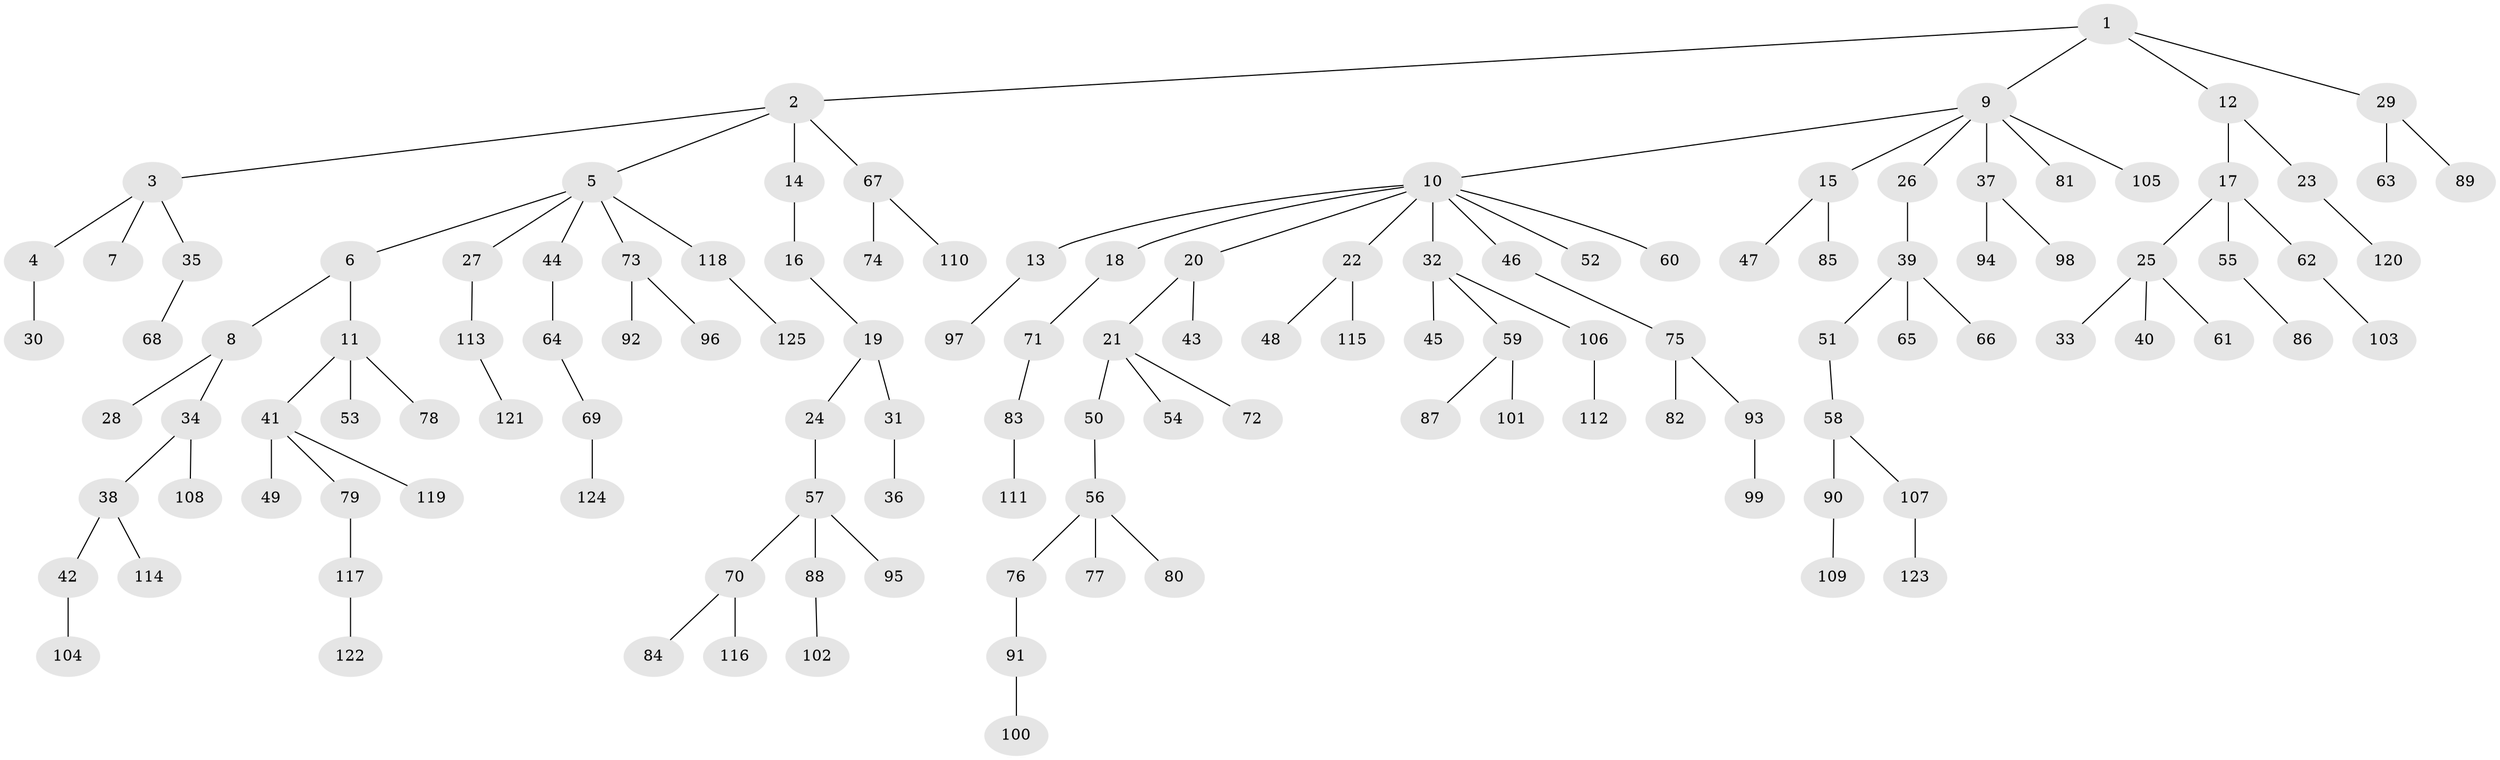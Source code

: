 // coarse degree distribution, {3: 0.1, 4: 0.04, 2: 0.38, 5: 0.04, 6: 0.02, 1: 0.42}
// Generated by graph-tools (version 1.1) at 2025/51/03/04/25 22:51:32]
// undirected, 125 vertices, 124 edges
graph export_dot {
  node [color=gray90,style=filled];
  1;
  2;
  3;
  4;
  5;
  6;
  7;
  8;
  9;
  10;
  11;
  12;
  13;
  14;
  15;
  16;
  17;
  18;
  19;
  20;
  21;
  22;
  23;
  24;
  25;
  26;
  27;
  28;
  29;
  30;
  31;
  32;
  33;
  34;
  35;
  36;
  37;
  38;
  39;
  40;
  41;
  42;
  43;
  44;
  45;
  46;
  47;
  48;
  49;
  50;
  51;
  52;
  53;
  54;
  55;
  56;
  57;
  58;
  59;
  60;
  61;
  62;
  63;
  64;
  65;
  66;
  67;
  68;
  69;
  70;
  71;
  72;
  73;
  74;
  75;
  76;
  77;
  78;
  79;
  80;
  81;
  82;
  83;
  84;
  85;
  86;
  87;
  88;
  89;
  90;
  91;
  92;
  93;
  94;
  95;
  96;
  97;
  98;
  99;
  100;
  101;
  102;
  103;
  104;
  105;
  106;
  107;
  108;
  109;
  110;
  111;
  112;
  113;
  114;
  115;
  116;
  117;
  118;
  119;
  120;
  121;
  122;
  123;
  124;
  125;
  1 -- 2;
  1 -- 9;
  1 -- 12;
  1 -- 29;
  2 -- 3;
  2 -- 5;
  2 -- 14;
  2 -- 67;
  3 -- 4;
  3 -- 7;
  3 -- 35;
  4 -- 30;
  5 -- 6;
  5 -- 27;
  5 -- 44;
  5 -- 73;
  5 -- 118;
  6 -- 8;
  6 -- 11;
  8 -- 28;
  8 -- 34;
  9 -- 10;
  9 -- 15;
  9 -- 26;
  9 -- 37;
  9 -- 81;
  9 -- 105;
  10 -- 13;
  10 -- 18;
  10 -- 20;
  10 -- 22;
  10 -- 32;
  10 -- 46;
  10 -- 52;
  10 -- 60;
  11 -- 41;
  11 -- 53;
  11 -- 78;
  12 -- 17;
  12 -- 23;
  13 -- 97;
  14 -- 16;
  15 -- 47;
  15 -- 85;
  16 -- 19;
  17 -- 25;
  17 -- 55;
  17 -- 62;
  18 -- 71;
  19 -- 24;
  19 -- 31;
  20 -- 21;
  20 -- 43;
  21 -- 50;
  21 -- 54;
  21 -- 72;
  22 -- 48;
  22 -- 115;
  23 -- 120;
  24 -- 57;
  25 -- 33;
  25 -- 40;
  25 -- 61;
  26 -- 39;
  27 -- 113;
  29 -- 63;
  29 -- 89;
  31 -- 36;
  32 -- 45;
  32 -- 59;
  32 -- 106;
  34 -- 38;
  34 -- 108;
  35 -- 68;
  37 -- 94;
  37 -- 98;
  38 -- 42;
  38 -- 114;
  39 -- 51;
  39 -- 65;
  39 -- 66;
  41 -- 49;
  41 -- 79;
  41 -- 119;
  42 -- 104;
  44 -- 64;
  46 -- 75;
  50 -- 56;
  51 -- 58;
  55 -- 86;
  56 -- 76;
  56 -- 77;
  56 -- 80;
  57 -- 70;
  57 -- 88;
  57 -- 95;
  58 -- 90;
  58 -- 107;
  59 -- 87;
  59 -- 101;
  62 -- 103;
  64 -- 69;
  67 -- 74;
  67 -- 110;
  69 -- 124;
  70 -- 84;
  70 -- 116;
  71 -- 83;
  73 -- 92;
  73 -- 96;
  75 -- 82;
  75 -- 93;
  76 -- 91;
  79 -- 117;
  83 -- 111;
  88 -- 102;
  90 -- 109;
  91 -- 100;
  93 -- 99;
  106 -- 112;
  107 -- 123;
  113 -- 121;
  117 -- 122;
  118 -- 125;
}
